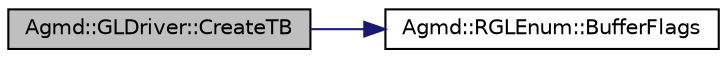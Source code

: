 digraph "Agmd::GLDriver::CreateTB"
{
  edge [fontname="Helvetica",fontsize="10",labelfontname="Helvetica",labelfontsize="10"];
  node [fontname="Helvetica",fontsize="10",shape=record];
  rankdir="LR";
  Node1 [label="Agmd::GLDriver::CreateTB",height=0.2,width=0.4,color="black", fillcolor="grey75", style="filled" fontcolor="black"];
  Node1 -> Node2 [color="midnightblue",fontsize="10",style="solid"];
  Node2 [label="Agmd::RGLEnum::BufferFlags",height=0.2,width=0.4,color="black", fillcolor="white", style="filled",URL="$class_agmd_1_1_r_g_l_enum.html#a360b3e2470edec20e1844f544d6d8a21"];
}
